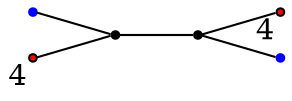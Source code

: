 graph diagram {
node [shape=point,color=black];
rankdir = LR;
subgraph subdiagram {
1 -- 2;
}
{3,4} -- 1;
2 -- {6,5}
3 [color=blue];
4 [fillcolor=red,xlabel=4];
5 [color=blue];
6 [fillcolor=red,xlabel=4];
}
